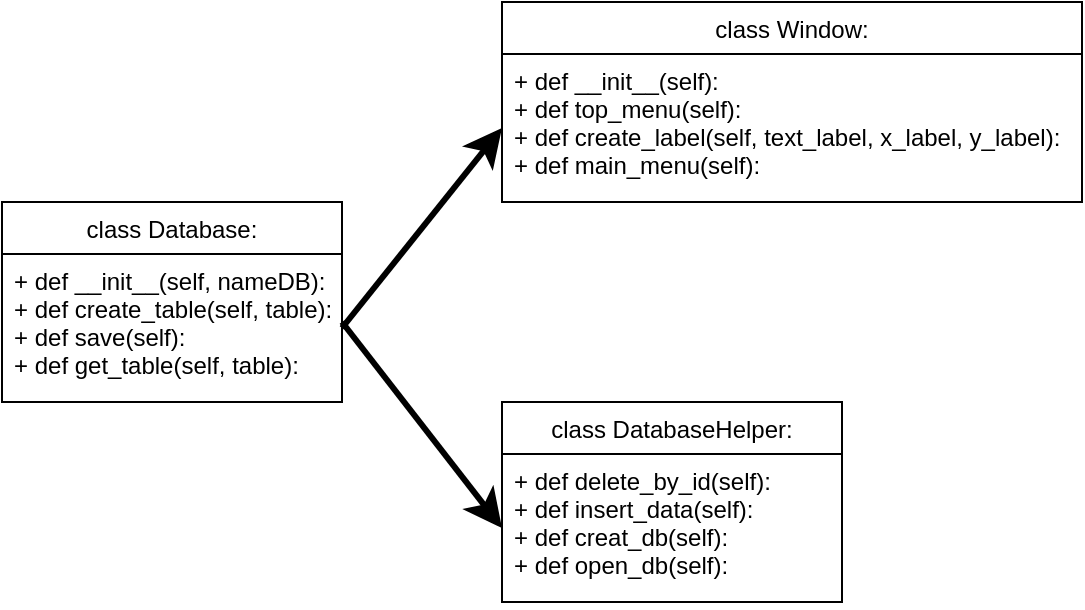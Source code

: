 <mxfile version="14.8.4" type="device"><diagram id="EbMtSRFu1YrnHE0FM0Oz" name="Page-1"><mxGraphModel dx="1422" dy="1958" grid="1" gridSize="10" guides="1" tooltips="1" connect="1" arrows="1" fold="1" page="1" pageScale="1" pageWidth="827" pageHeight="1169" math="0" shadow="0"><root><mxCell id="0"/><mxCell id="1" parent="0"/><mxCell id="hKU57JZiqeYieptB222w-1" value="class Database:" style="swimlane;fontStyle=0;childLayout=stackLayout;horizontal=1;startSize=26;horizontalStack=0;resizeParent=1;resizeParentMax=0;resizeLast=0;collapsible=1;marginBottom=0;" vertex="1" parent="1"><mxGeometry x="230" y="-480" width="170" height="100" as="geometry"/></mxCell><mxCell id="hKU57JZiqeYieptB222w-2" value="+ def __init__(self, nameDB):&#10;+ def create_table(self, table):&#10;+ def save(self):&#10;+ def get_table(self, table):" style="text;strokeColor=none;fillColor=none;align=left;verticalAlign=top;spacingLeft=4;spacingRight=4;overflow=hidden;rotatable=0;points=[[0,0.5],[1,0.5]];portConstraint=eastwest;" vertex="1" parent="hKU57JZiqeYieptB222w-1"><mxGeometry y="26" width="170" height="74" as="geometry"/></mxCell><mxCell id="hKU57JZiqeYieptB222w-3" value="class Window:" style="swimlane;fontStyle=0;childLayout=stackLayout;horizontal=1;startSize=26;horizontalStack=0;resizeParent=1;resizeParentMax=0;resizeLast=0;collapsible=1;marginBottom=0;" vertex="1" parent="1"><mxGeometry x="480" y="-580" width="290" height="100" as="geometry"/></mxCell><mxCell id="hKU57JZiqeYieptB222w-4" value="+ def __init__(self):&#10;+ def top_menu(self):&#10;+ def create_label(self, text_label, x_label, y_label):&#10;+ def main_menu(self):" style="text;strokeColor=none;fillColor=none;align=left;verticalAlign=top;spacingLeft=4;spacingRight=4;overflow=hidden;rotatable=0;points=[[0,0.5],[1,0.5]];portConstraint=eastwest;" vertex="1" parent="hKU57JZiqeYieptB222w-3"><mxGeometry y="26" width="290" height="74" as="geometry"/></mxCell><mxCell id="hKU57JZiqeYieptB222w-5" value="" style="endArrow=classic;html=1;exitX=1;exitY=0.5;exitDx=0;exitDy=0;entryX=0;entryY=0.5;entryDx=0;entryDy=0;jumpSize=10;endSize=10;strokeWidth=3;" edge="1" parent="1" source="hKU57JZiqeYieptB222w-2" target="hKU57JZiqeYieptB222w-4"><mxGeometry width="50" height="50" relative="1" as="geometry"><mxPoint x="460" y="-310" as="sourcePoint"/><mxPoint x="458" y="-523" as="targetPoint"/></mxGeometry></mxCell><mxCell id="hKU57JZiqeYieptB222w-7" value="class DatabaseHelper:" style="swimlane;fontStyle=0;childLayout=stackLayout;horizontal=1;startSize=26;horizontalStack=0;resizeParent=1;resizeParentMax=0;resizeLast=0;collapsible=1;marginBottom=0;" vertex="1" parent="1"><mxGeometry x="480" y="-380" width="170" height="100" as="geometry"/></mxCell><mxCell id="hKU57JZiqeYieptB222w-8" value="+ def delete_by_id(self):&#10;+ def insert_data(self):&#10;+ def creat_db(self):&#10;+ def open_db(self):" style="text;strokeColor=none;fillColor=none;align=left;verticalAlign=top;spacingLeft=4;spacingRight=4;overflow=hidden;rotatable=0;points=[[0,0.5],[1,0.5]];portConstraint=eastwest;" vertex="1" parent="hKU57JZiqeYieptB222w-7"><mxGeometry y="26" width="170" height="74" as="geometry"/></mxCell><mxCell id="hKU57JZiqeYieptB222w-9" value="" style="endArrow=classic;html=1;entryX=0;entryY=0.5;entryDx=0;entryDy=0;jumpSize=10;endSize=10;strokeWidth=3;" edge="1" parent="1" target="hKU57JZiqeYieptB222w-8"><mxGeometry width="50" height="50" relative="1" as="geometry"><mxPoint x="400" y="-420" as="sourcePoint"/><mxPoint x="490" y="-507" as="targetPoint"/></mxGeometry></mxCell></root></mxGraphModel></diagram></mxfile>